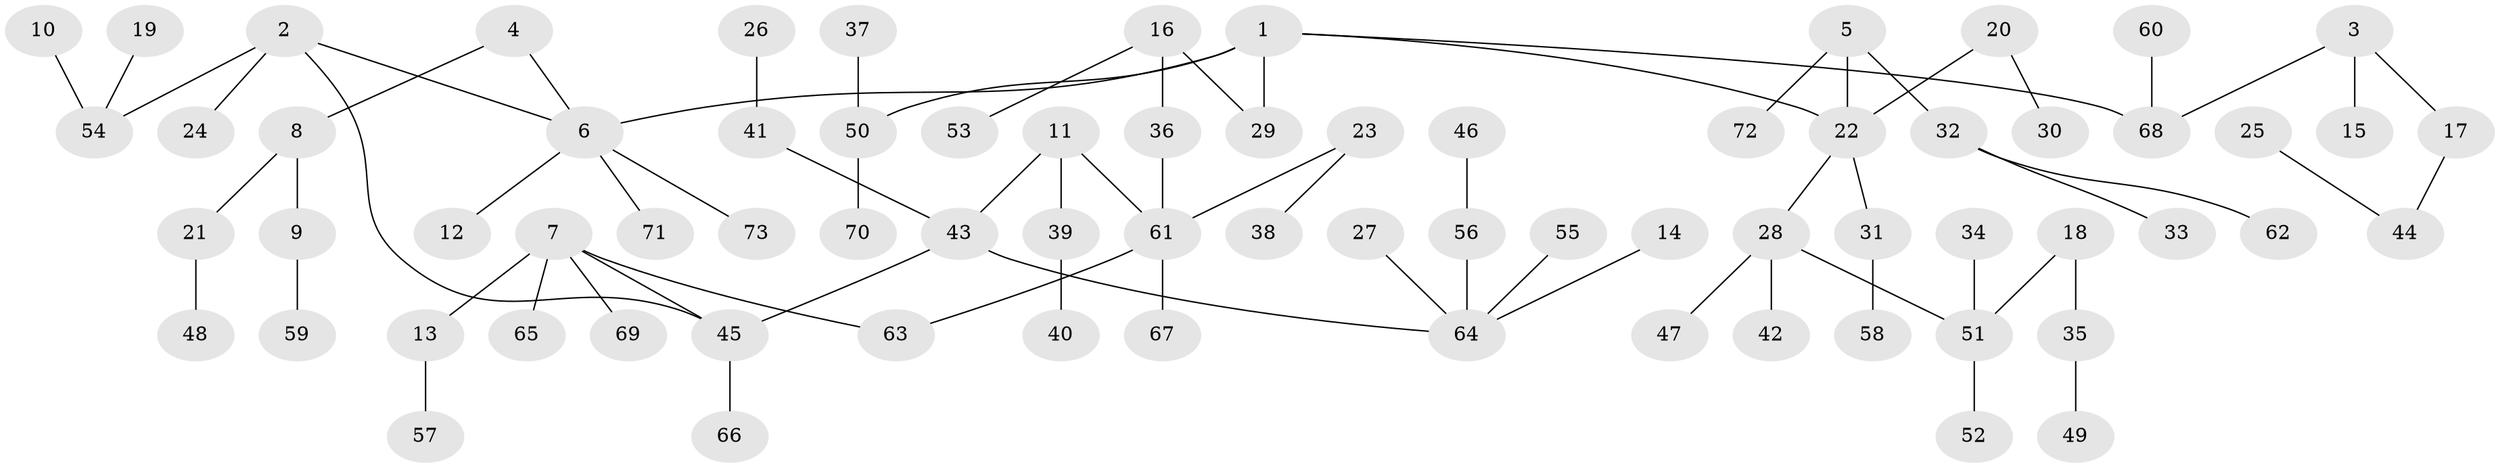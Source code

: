 // original degree distribution, {2: 0.26666666666666666, 5: 0.05, 7: 0.008333333333333333, 4: 0.06666666666666667, 3: 0.10833333333333334, 1: 0.48333333333333334, 6: 0.016666666666666666}
// Generated by graph-tools (version 1.1) at 2025/36/03/04/25 23:36:04]
// undirected, 73 vertices, 74 edges
graph export_dot {
  node [color=gray90,style=filled];
  1;
  2;
  3;
  4;
  5;
  6;
  7;
  8;
  9;
  10;
  11;
  12;
  13;
  14;
  15;
  16;
  17;
  18;
  19;
  20;
  21;
  22;
  23;
  24;
  25;
  26;
  27;
  28;
  29;
  30;
  31;
  32;
  33;
  34;
  35;
  36;
  37;
  38;
  39;
  40;
  41;
  42;
  43;
  44;
  45;
  46;
  47;
  48;
  49;
  50;
  51;
  52;
  53;
  54;
  55;
  56;
  57;
  58;
  59;
  60;
  61;
  62;
  63;
  64;
  65;
  66;
  67;
  68;
  69;
  70;
  71;
  72;
  73;
  1 -- 6 [weight=1.0];
  1 -- 22 [weight=1.0];
  1 -- 29 [weight=1.0];
  1 -- 50 [weight=1.0];
  1 -- 68 [weight=1.0];
  2 -- 6 [weight=1.0];
  2 -- 24 [weight=1.0];
  2 -- 45 [weight=1.0];
  2 -- 54 [weight=1.0];
  3 -- 15 [weight=1.0];
  3 -- 17 [weight=1.0];
  3 -- 68 [weight=1.0];
  4 -- 6 [weight=1.0];
  4 -- 8 [weight=1.0];
  5 -- 22 [weight=1.0];
  5 -- 32 [weight=1.0];
  5 -- 72 [weight=1.0];
  6 -- 12 [weight=1.0];
  6 -- 71 [weight=1.0];
  6 -- 73 [weight=1.0];
  7 -- 13 [weight=1.0];
  7 -- 45 [weight=1.0];
  7 -- 63 [weight=1.0];
  7 -- 65 [weight=1.0];
  7 -- 69 [weight=1.0];
  8 -- 9 [weight=1.0];
  8 -- 21 [weight=1.0];
  9 -- 59 [weight=1.0];
  10 -- 54 [weight=1.0];
  11 -- 39 [weight=1.0];
  11 -- 43 [weight=1.0];
  11 -- 61 [weight=1.0];
  13 -- 57 [weight=1.0];
  14 -- 64 [weight=1.0];
  16 -- 29 [weight=1.0];
  16 -- 36 [weight=1.0];
  16 -- 53 [weight=1.0];
  17 -- 44 [weight=1.0];
  18 -- 35 [weight=1.0];
  18 -- 51 [weight=1.0];
  19 -- 54 [weight=1.0];
  20 -- 22 [weight=1.0];
  20 -- 30 [weight=1.0];
  21 -- 48 [weight=1.0];
  22 -- 28 [weight=1.0];
  22 -- 31 [weight=1.0];
  23 -- 38 [weight=1.0];
  23 -- 61 [weight=1.0];
  25 -- 44 [weight=1.0];
  26 -- 41 [weight=1.0];
  27 -- 64 [weight=1.0];
  28 -- 42 [weight=1.0];
  28 -- 47 [weight=1.0];
  28 -- 51 [weight=1.0];
  31 -- 58 [weight=1.0];
  32 -- 33 [weight=1.0];
  32 -- 62 [weight=1.0];
  34 -- 51 [weight=1.0];
  35 -- 49 [weight=1.0];
  36 -- 61 [weight=1.0];
  37 -- 50 [weight=1.0];
  39 -- 40 [weight=1.0];
  41 -- 43 [weight=1.0];
  43 -- 45 [weight=1.0];
  43 -- 64 [weight=1.0];
  45 -- 66 [weight=1.0];
  46 -- 56 [weight=1.0];
  50 -- 70 [weight=1.0];
  51 -- 52 [weight=1.0];
  55 -- 64 [weight=1.0];
  56 -- 64 [weight=1.0];
  60 -- 68 [weight=1.0];
  61 -- 63 [weight=1.0];
  61 -- 67 [weight=1.0];
}
